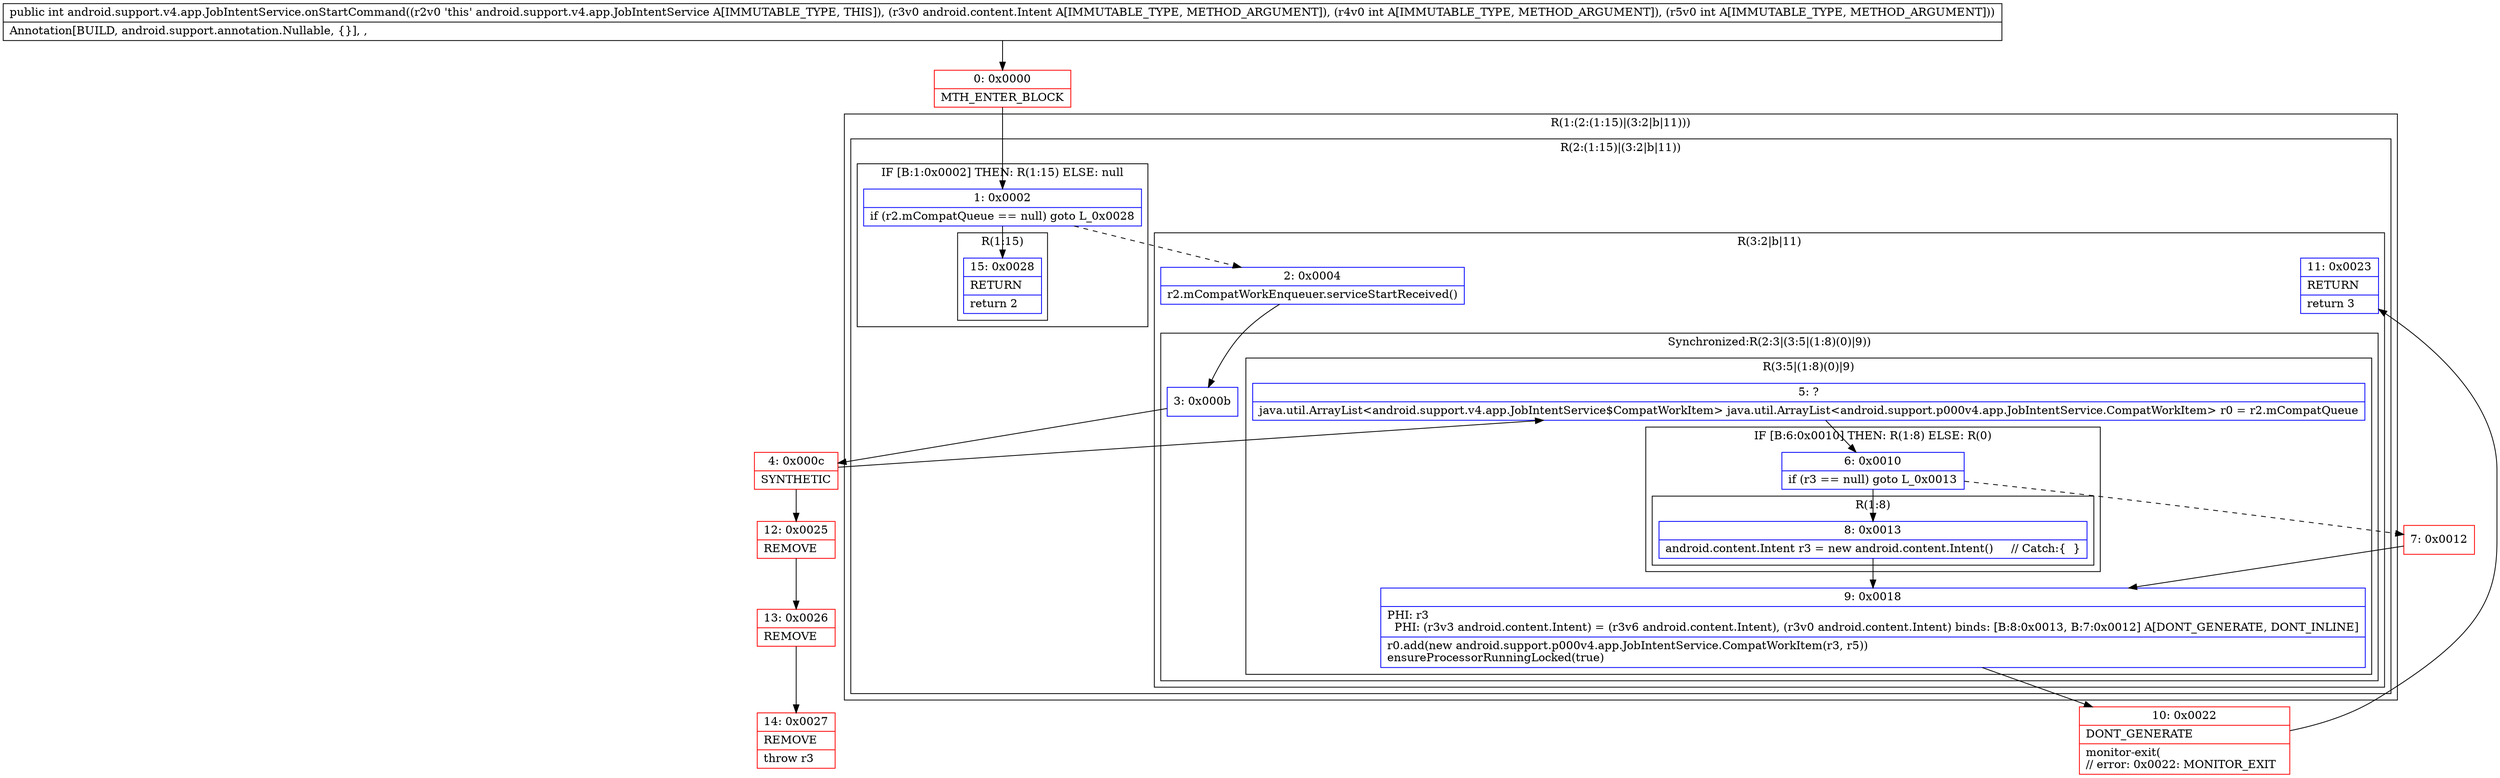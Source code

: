 digraph "CFG forandroid.support.v4.app.JobIntentService.onStartCommand(Landroid\/content\/Intent;II)I" {
subgraph cluster_Region_1421398250 {
label = "R(1:(2:(1:15)|(3:2|b|11)))";
node [shape=record,color=blue];
subgraph cluster_Region_475557433 {
label = "R(2:(1:15)|(3:2|b|11))";
node [shape=record,color=blue];
subgraph cluster_IfRegion_1179961955 {
label = "IF [B:1:0x0002] THEN: R(1:15) ELSE: null";
node [shape=record,color=blue];
Node_1 [shape=record,label="{1\:\ 0x0002|if (r2.mCompatQueue == null) goto L_0x0028\l}"];
subgraph cluster_Region_91485701 {
label = "R(1:15)";
node [shape=record,color=blue];
Node_15 [shape=record,label="{15\:\ 0x0028|RETURN\l|return 2\l}"];
}
}
subgraph cluster_Region_400443841 {
label = "R(3:2|b|11)";
node [shape=record,color=blue];
Node_2 [shape=record,label="{2\:\ 0x0004|r2.mCompatWorkEnqueuer.serviceStartReceived()\l}"];
subgraph cluster_SynchronizedRegion_1210635429 {
label = "Synchronized:R(2:3|(3:5|(1:8)(0)|9))";
node [shape=record,color=blue];
Node_3 [shape=record,label="{3\:\ 0x000b}"];
subgraph cluster_Region_563251047 {
label = "R(3:5|(1:8)(0)|9)";
node [shape=record,color=blue];
Node_5 [shape=record,label="{5\:\ ?|java.util.ArrayList\<android.support.v4.app.JobIntentService$CompatWorkItem\> java.util.ArrayList\<android.support.p000v4.app.JobIntentService.CompatWorkItem\> r0 = r2.mCompatQueue\l}"];
subgraph cluster_IfRegion_676268049 {
label = "IF [B:6:0x0010] THEN: R(1:8) ELSE: R(0)";
node [shape=record,color=blue];
Node_6 [shape=record,label="{6\:\ 0x0010|if (r3 == null) goto L_0x0013\l}"];
subgraph cluster_Region_840306883 {
label = "R(1:8)";
node [shape=record,color=blue];
Node_8 [shape=record,label="{8\:\ 0x0013|android.content.Intent r3 = new android.content.Intent()     \/\/ Catch:\{  \}\l}"];
}
subgraph cluster_Region_1474549505 {
label = "R(0)";
node [shape=record,color=blue];
}
}
Node_9 [shape=record,label="{9\:\ 0x0018|PHI: r3 \l  PHI: (r3v3 android.content.Intent) = (r3v6 android.content.Intent), (r3v0 android.content.Intent) binds: [B:8:0x0013, B:7:0x0012] A[DONT_GENERATE, DONT_INLINE]\l|r0.add(new android.support.p000v4.app.JobIntentService.CompatWorkItem(r3, r5))\lensureProcessorRunningLocked(true)\l}"];
}
}
Node_11 [shape=record,label="{11\:\ 0x0023|RETURN\l|return 3\l}"];
}
}
}
Node_0 [shape=record,color=red,label="{0\:\ 0x0000|MTH_ENTER_BLOCK\l}"];
Node_4 [shape=record,color=red,label="{4\:\ 0x000c|SYNTHETIC\l}"];
Node_7 [shape=record,color=red,label="{7\:\ 0x0012}"];
Node_10 [shape=record,color=red,label="{10\:\ 0x0022|DONT_GENERATE\l|monitor\-exit(\l\/\/ error: 0x0022: MONITOR_EXIT  \l}"];
Node_12 [shape=record,color=red,label="{12\:\ 0x0025|REMOVE\l}"];
Node_13 [shape=record,color=red,label="{13\:\ 0x0026|REMOVE\l}"];
Node_14 [shape=record,color=red,label="{14\:\ 0x0027|REMOVE\l|throw r3\l}"];
MethodNode[shape=record,label="{public int android.support.v4.app.JobIntentService.onStartCommand((r2v0 'this' android.support.v4.app.JobIntentService A[IMMUTABLE_TYPE, THIS]), (r3v0 android.content.Intent A[IMMUTABLE_TYPE, METHOD_ARGUMENT]), (r4v0 int A[IMMUTABLE_TYPE, METHOD_ARGUMENT]), (r5v0 int A[IMMUTABLE_TYPE, METHOD_ARGUMENT]))  | Annotation[BUILD, android.support.annotation.Nullable, \{\}], , \l}"];
MethodNode -> Node_0;
Node_1 -> Node_2[style=dashed];
Node_1 -> Node_15;
Node_2 -> Node_3;
Node_3 -> Node_4;
Node_5 -> Node_6;
Node_6 -> Node_7[style=dashed];
Node_6 -> Node_8;
Node_8 -> Node_9;
Node_9 -> Node_10;
Node_0 -> Node_1;
Node_4 -> Node_5;
Node_4 -> Node_12;
Node_7 -> Node_9;
Node_10 -> Node_11;
Node_12 -> Node_13;
Node_13 -> Node_14;
}

